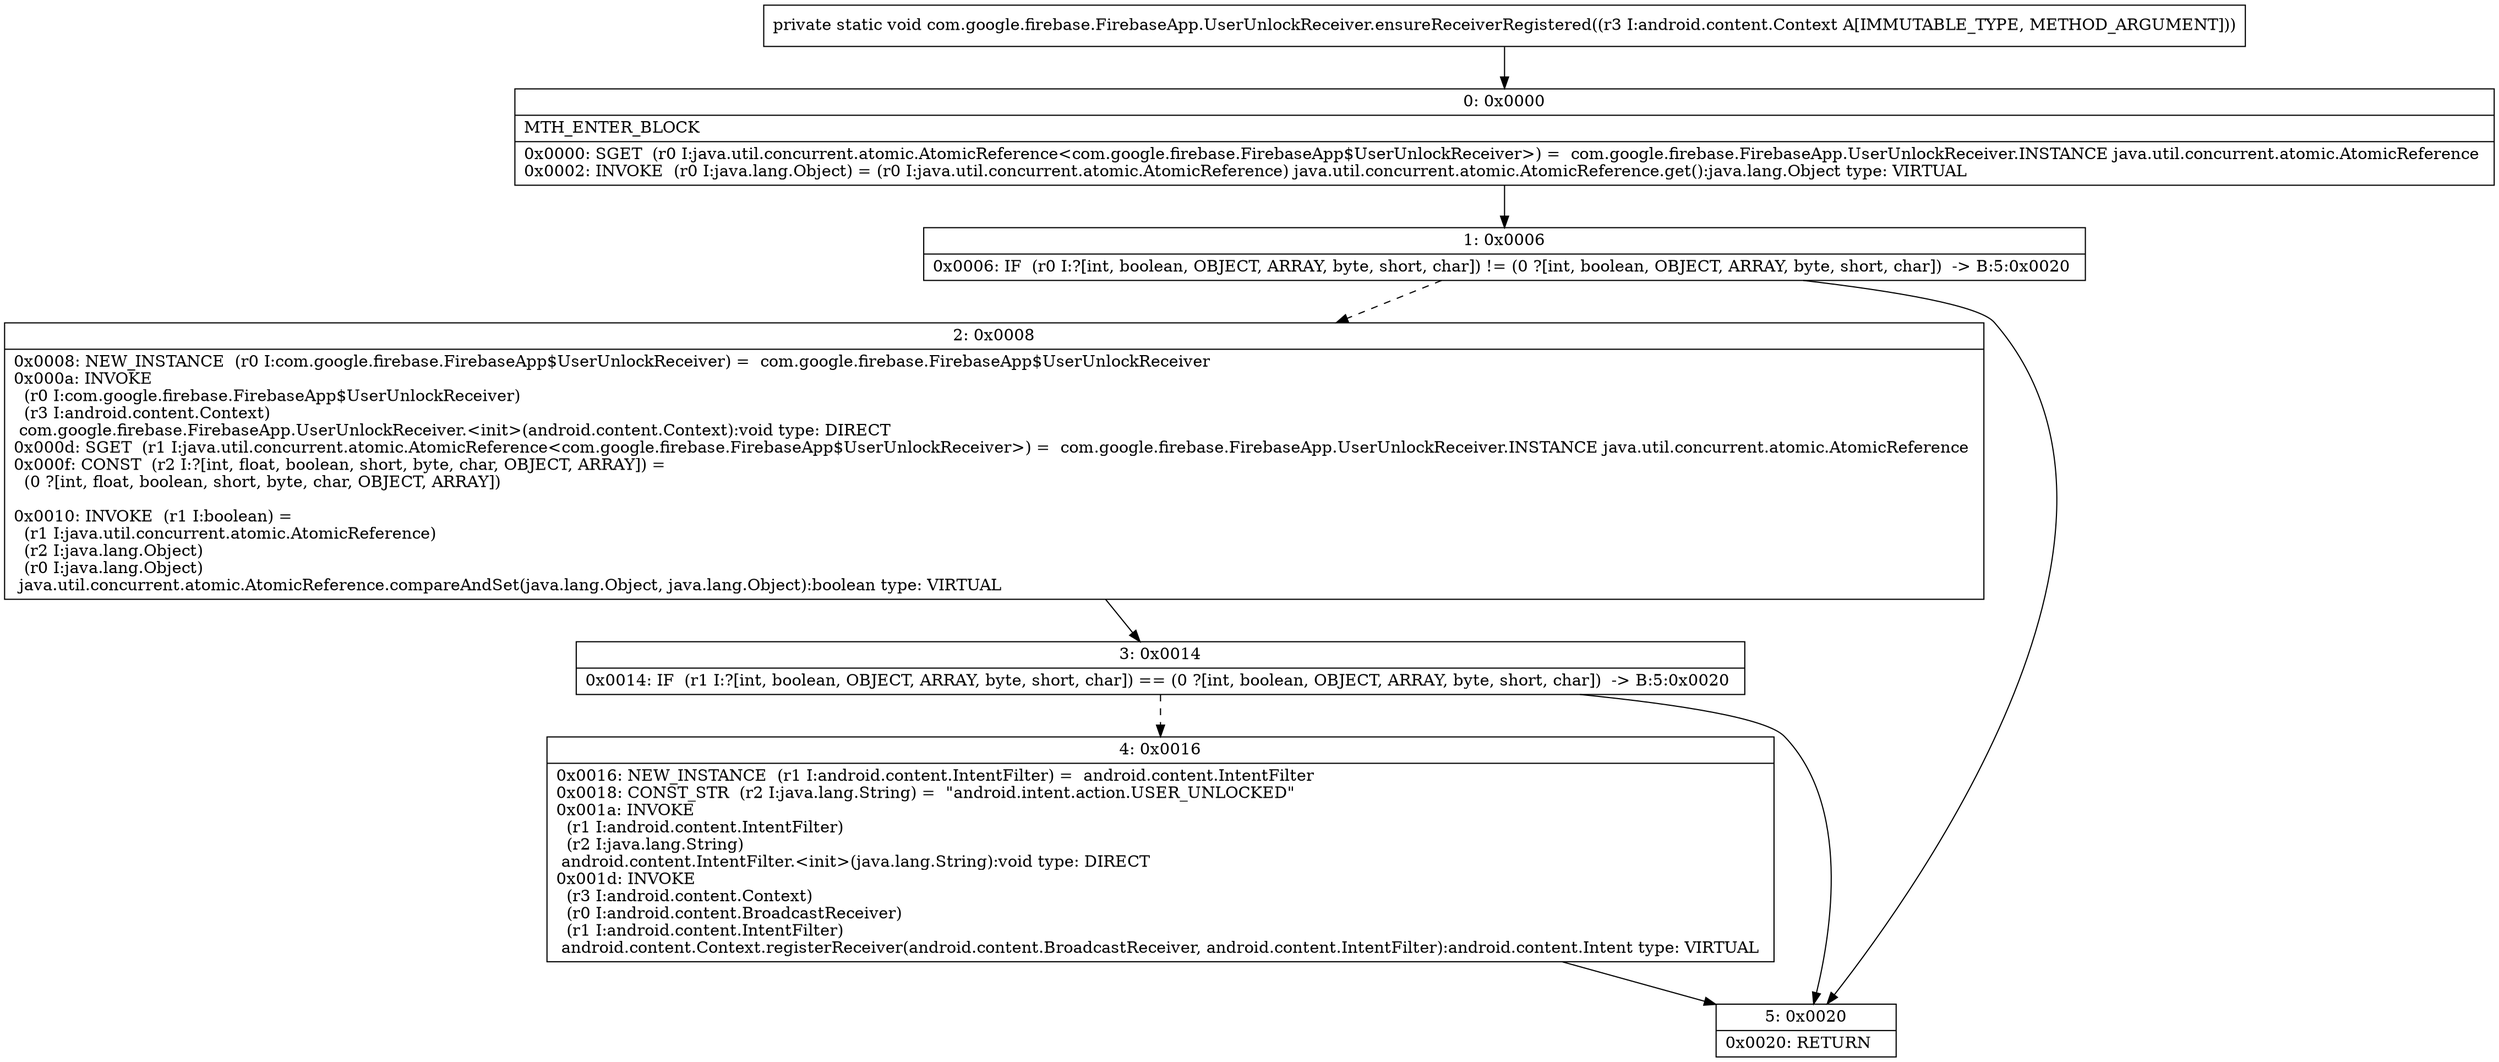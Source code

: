 digraph "CFG forcom.google.firebase.FirebaseApp.UserUnlockReceiver.ensureReceiverRegistered(Landroid\/content\/Context;)V" {
Node_0 [shape=record,label="{0\:\ 0x0000|MTH_ENTER_BLOCK\l|0x0000: SGET  (r0 I:java.util.concurrent.atomic.AtomicReference\<com.google.firebase.FirebaseApp$UserUnlockReceiver\>) =  com.google.firebase.FirebaseApp.UserUnlockReceiver.INSTANCE java.util.concurrent.atomic.AtomicReference \l0x0002: INVOKE  (r0 I:java.lang.Object) = (r0 I:java.util.concurrent.atomic.AtomicReference) java.util.concurrent.atomic.AtomicReference.get():java.lang.Object type: VIRTUAL \l}"];
Node_1 [shape=record,label="{1\:\ 0x0006|0x0006: IF  (r0 I:?[int, boolean, OBJECT, ARRAY, byte, short, char]) != (0 ?[int, boolean, OBJECT, ARRAY, byte, short, char])  \-\> B:5:0x0020 \l}"];
Node_2 [shape=record,label="{2\:\ 0x0008|0x0008: NEW_INSTANCE  (r0 I:com.google.firebase.FirebaseApp$UserUnlockReceiver) =  com.google.firebase.FirebaseApp$UserUnlockReceiver \l0x000a: INVOKE  \l  (r0 I:com.google.firebase.FirebaseApp$UserUnlockReceiver)\l  (r3 I:android.content.Context)\l com.google.firebase.FirebaseApp.UserUnlockReceiver.\<init\>(android.content.Context):void type: DIRECT \l0x000d: SGET  (r1 I:java.util.concurrent.atomic.AtomicReference\<com.google.firebase.FirebaseApp$UserUnlockReceiver\>) =  com.google.firebase.FirebaseApp.UserUnlockReceiver.INSTANCE java.util.concurrent.atomic.AtomicReference \l0x000f: CONST  (r2 I:?[int, float, boolean, short, byte, char, OBJECT, ARRAY]) = \l  (0 ?[int, float, boolean, short, byte, char, OBJECT, ARRAY])\l \l0x0010: INVOKE  (r1 I:boolean) = \l  (r1 I:java.util.concurrent.atomic.AtomicReference)\l  (r2 I:java.lang.Object)\l  (r0 I:java.lang.Object)\l java.util.concurrent.atomic.AtomicReference.compareAndSet(java.lang.Object, java.lang.Object):boolean type: VIRTUAL \l}"];
Node_3 [shape=record,label="{3\:\ 0x0014|0x0014: IF  (r1 I:?[int, boolean, OBJECT, ARRAY, byte, short, char]) == (0 ?[int, boolean, OBJECT, ARRAY, byte, short, char])  \-\> B:5:0x0020 \l}"];
Node_4 [shape=record,label="{4\:\ 0x0016|0x0016: NEW_INSTANCE  (r1 I:android.content.IntentFilter) =  android.content.IntentFilter \l0x0018: CONST_STR  (r2 I:java.lang.String) =  \"android.intent.action.USER_UNLOCKED\" \l0x001a: INVOKE  \l  (r1 I:android.content.IntentFilter)\l  (r2 I:java.lang.String)\l android.content.IntentFilter.\<init\>(java.lang.String):void type: DIRECT \l0x001d: INVOKE  \l  (r3 I:android.content.Context)\l  (r0 I:android.content.BroadcastReceiver)\l  (r1 I:android.content.IntentFilter)\l android.content.Context.registerReceiver(android.content.BroadcastReceiver, android.content.IntentFilter):android.content.Intent type: VIRTUAL \l}"];
Node_5 [shape=record,label="{5\:\ 0x0020|0x0020: RETURN   \l}"];
MethodNode[shape=record,label="{private static void com.google.firebase.FirebaseApp.UserUnlockReceiver.ensureReceiverRegistered((r3 I:android.content.Context A[IMMUTABLE_TYPE, METHOD_ARGUMENT])) }"];
MethodNode -> Node_0;
Node_0 -> Node_1;
Node_1 -> Node_2[style=dashed];
Node_1 -> Node_5;
Node_2 -> Node_3;
Node_3 -> Node_4[style=dashed];
Node_3 -> Node_5;
Node_4 -> Node_5;
}

